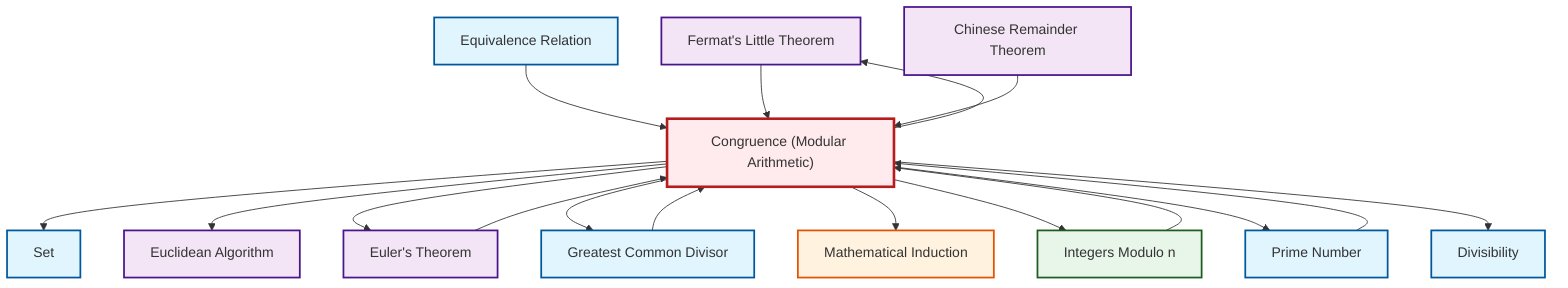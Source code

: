 graph TD
    classDef definition fill:#e1f5fe,stroke:#01579b,stroke-width:2px
    classDef theorem fill:#f3e5f5,stroke:#4a148c,stroke-width:2px
    classDef axiom fill:#fff3e0,stroke:#e65100,stroke-width:2px
    classDef example fill:#e8f5e9,stroke:#1b5e20,stroke-width:2px
    classDef current fill:#ffebee,stroke:#b71c1c,stroke-width:3px
    thm-fermat-little["Fermat's Little Theorem"]:::theorem
    def-prime["Prime Number"]:::definition
    ax-induction["Mathematical Induction"]:::axiom
    ex-quotient-integers-mod-n["Integers Modulo n"]:::example
    thm-euclidean-algorithm["Euclidean Algorithm"]:::theorem
    def-equivalence-relation["Equivalence Relation"]:::definition
    def-gcd["Greatest Common Divisor"]:::definition
    def-set["Set"]:::definition
    thm-euler["Euler's Theorem"]:::theorem
    def-congruence["Congruence (Modular Arithmetic)"]:::definition
    def-divisibility["Divisibility"]:::definition
    thm-chinese-remainder["Chinese Remainder Theorem"]:::theorem
    def-congruence --> def-set
    def-equivalence-relation --> def-congruence
    def-prime --> def-congruence
    thm-fermat-little --> def-congruence
    ex-quotient-integers-mod-n --> def-congruence
    def-congruence --> thm-euclidean-algorithm
    def-gcd --> def-congruence
    def-congruence --> thm-euler
    thm-euler --> def-congruence
    def-congruence --> thm-fermat-little
    thm-chinese-remainder --> def-congruence
    def-congruence --> def-gcd
    def-congruence --> ax-induction
    def-congruence --> ex-quotient-integers-mod-n
    def-congruence --> def-prime
    def-congruence --> def-divisibility
    class def-congruence current